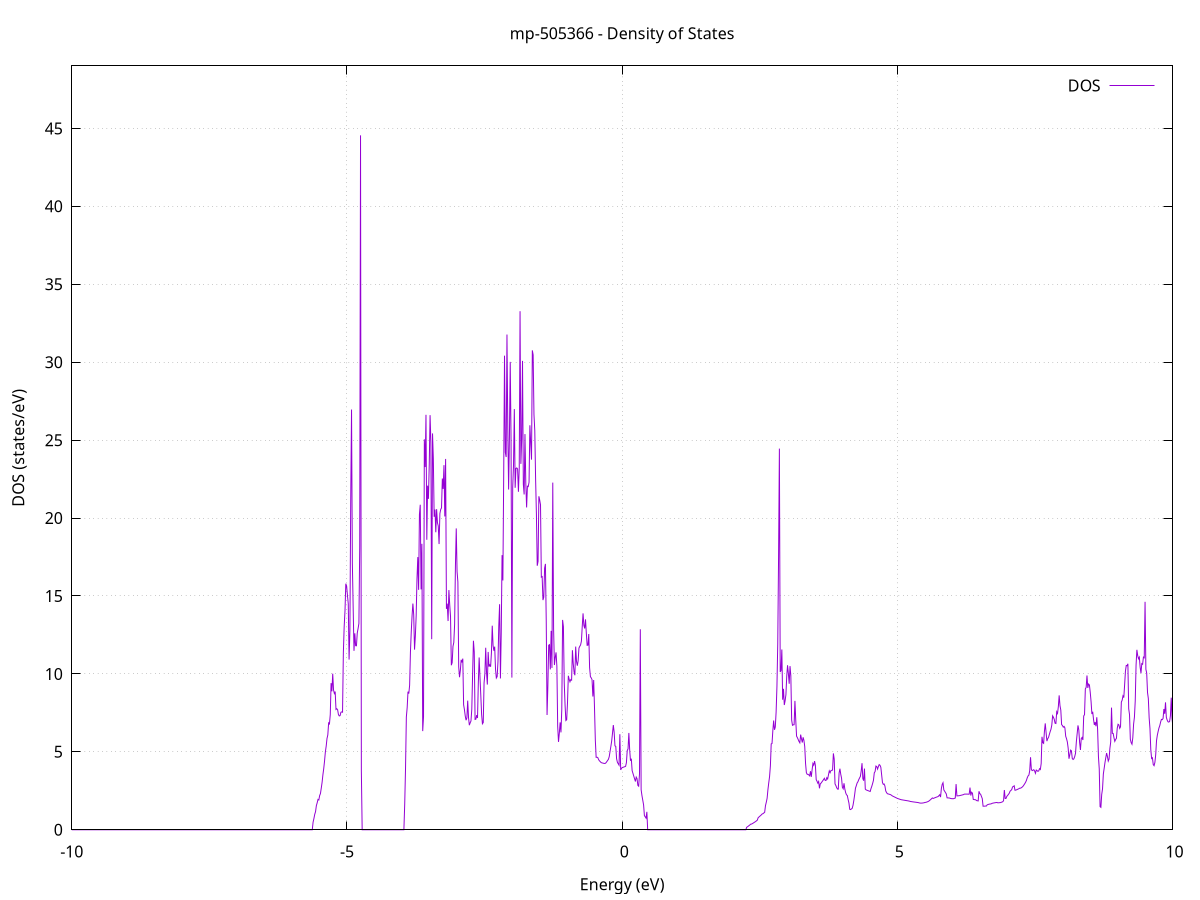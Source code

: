 set title 'mp-505366 - Density of States'
set xlabel 'Energy (eV)'
set ylabel 'DOS (states/eV)'
set grid
set xrange [-10:10]
set yrange [0:49.012]
set xzeroaxis lt -1
set terminal png size 800,600
set output 'mp-505366_dos_gnuplot.png'
plot '-' using 1:2 with lines title 'DOS'
-16.184200 0.000000
-16.169400 0.000000
-16.154500 0.000000
-16.139600 0.000000
-16.124800 0.000000
-16.109900 0.000000
-16.095000 0.000000
-16.080200 0.000000
-16.065300 0.000000
-16.050500 0.000000
-16.035600 0.000000
-16.020700 0.000000
-16.005900 0.000000
-15.991000 0.000000
-15.976100 0.000000
-15.961300 0.000000
-15.946400 0.000000
-15.931500 0.000000
-15.916700 0.000000
-15.901800 0.000000
-15.886900 0.000000
-15.872100 0.000000
-15.857200 0.000000
-15.842400 0.000000
-15.827500 0.000000
-15.812600 0.000000
-15.797800 0.000000
-15.782900 0.000000
-15.768000 0.000000
-15.753200 0.000000
-15.738300 0.000000
-15.723400 0.000000
-15.708600 0.000000
-15.693700 0.000000
-15.678800 0.000000
-15.664000 0.000000
-15.649100 0.000000
-15.634300 0.000000
-15.619400 0.000000
-15.604500 0.000000
-15.589700 0.000000
-15.574800 0.000000
-15.559900 0.000000
-15.545100 0.000000
-15.530200 0.000000
-15.515300 0.000000
-15.500500 0.000000
-15.485600 0.000000
-15.470700 0.000000
-15.455900 0.000000
-15.441000 0.000000
-15.426200 0.000000
-15.411300 0.000000
-15.396400 0.000000
-15.381600 0.000000
-15.366700 0.000000
-15.351800 0.000000
-15.337000 0.000000
-15.322100 0.000000
-15.307200 0.000000
-15.292400 0.000000
-15.277500 0.000000
-15.262600 0.000000
-15.247800 0.000000
-15.232900 0.000000
-15.218000 0.000000
-15.203200 0.000000
-15.188300 0.000000
-15.173500 0.000000
-15.158600 0.000000
-15.143700 0.000000
-15.128900 0.000000
-15.114000 0.000000
-15.099100 0.000000
-15.084300 0.000000
-15.069400 0.000000
-15.054500 0.000000
-15.039700 0.000000
-15.024800 0.000000
-15.009900 0.000000
-14.995100 0.000000
-14.980200 0.000000
-14.965400 0.000000
-14.950500 0.000000
-14.935600 0.000000
-14.920800 0.000000
-14.905900 0.000000
-14.891000 0.000000
-14.876200 0.000000
-14.861300 0.000000
-14.846400 0.000000
-14.831600 1.035800
-14.816700 2.810500
-14.801800 4.845100
-14.787000 5.413100
-14.772100 6.364300
-14.757300 9.183100
-14.742400 11.058000
-14.727500 13.534400
-14.712700 15.831800
-14.697800 16.881500
-14.682900 20.355300
-14.668100 25.880200
-14.653200 24.783400
-14.638300 19.975300
-14.623500 18.520900
-14.608600 18.375500
-14.593700 17.976200
-14.578900 23.233700
-14.564000 7.849200
-14.549200 9.395800
-14.534300 23.562100
-14.519400 19.796400
-14.504600 21.077000
-14.489700 19.326400
-14.474800 17.385900
-14.460000 16.987300
-14.445100 13.826400
-14.430200 16.566700
-14.415400 23.731100
-14.400500 33.979800
-14.385600 22.862200
-14.370800 13.722400
-14.355900 0.000000
-14.341000 0.000000
-14.326200 0.000000
-14.311300 0.000000
-14.296500 0.000000
-14.281600 0.000000
-14.266700 0.000000
-14.251900 0.000000
-14.237000 0.000000
-14.222100 0.000000
-14.207300 0.000000
-14.192400 0.000000
-14.177500 0.000000
-14.162700 0.000000
-14.147800 0.000000
-14.132900 0.000000
-14.118100 0.000000
-14.103200 0.000000
-14.088400 0.000000
-14.073500 0.000000
-14.058600 0.000000
-14.043800 0.000000
-14.028900 0.000000
-14.014000 0.000000
-13.999200 0.000000
-13.984300 0.000000
-13.969400 0.000000
-13.954600 0.000000
-13.939700 0.000000
-13.924800 0.000000
-13.910000 0.000000
-13.895100 0.000000
-13.880300 0.000000
-13.865400 0.000000
-13.850500 0.000000
-13.835700 0.000000
-13.820800 0.000000
-13.805900 0.000000
-13.791100 0.000000
-13.776200 0.000000
-13.761300 0.000000
-13.746500 0.000000
-13.731600 0.000000
-13.716700 0.000000
-13.701900 0.000000
-13.687000 0.000000
-13.672100 0.000000
-13.657300 0.000000
-13.642400 0.000000
-13.627600 0.000000
-13.612700 0.000000
-13.597800 0.000000
-13.583000 0.000000
-13.568100 0.000000
-13.553200 0.000000
-13.538400 0.000000
-13.523500 0.000000
-13.508600 0.000000
-13.493800 0.000000
-13.478900 0.000000
-13.464000 0.000000
-13.449200 0.000000
-13.434300 0.000000
-13.419500 0.000000
-13.404600 0.000000
-13.389700 0.000000
-13.374900 0.000000
-13.360000 0.000000
-13.345100 0.000000
-13.330300 0.000000
-13.315400 0.000000
-13.300500 0.000000
-13.285700 0.000000
-13.270800 0.000000
-13.255900 0.000000
-13.241100 0.000000
-13.226200 0.000000
-13.211400 0.000000
-13.196500 0.000000
-13.181600 0.000000
-13.166800 0.000000
-13.151900 0.000000
-13.137000 0.000000
-13.122200 0.000000
-13.107300 0.000000
-13.092400 0.000000
-13.077600 0.000000
-13.062700 0.000000
-13.047800 0.000000
-13.033000 0.000000
-13.018100 0.000000
-13.003300 0.000000
-12.988400 0.000000
-12.973500 0.000000
-12.958700 0.000000
-12.943800 0.000000
-12.928900 0.000000
-12.914100 0.000000
-12.899200 0.000000
-12.884300 0.000000
-12.869500 0.000000
-12.854600 0.000000
-12.839700 0.000000
-12.824900 0.000000
-12.810000 0.000000
-12.795100 0.000000
-12.780300 0.000000
-12.765400 0.000000
-12.750600 0.000000
-12.735700 0.000000
-12.720800 0.000000
-12.706000 0.000000
-12.691100 0.000000
-12.676200 0.000000
-12.661400 0.000000
-12.646500 0.000000
-12.631600 0.000000
-12.616800 0.000000
-12.601900 0.000000
-12.587000 0.000000
-12.572200 0.000000
-12.557300 0.000000
-12.542500 0.000000
-12.527600 0.000000
-12.512700 0.000000
-12.497900 0.000000
-12.483000 0.000000
-12.468100 0.000000
-12.453300 0.000000
-12.438400 0.000000
-12.423500 0.000000
-12.408700 0.000000
-12.393800 0.000000
-12.378900 0.000000
-12.364100 0.000000
-12.349200 0.000000
-12.334400 0.000000
-12.319500 0.000000
-12.304600 0.000000
-12.289800 0.000000
-12.274900 0.000000
-12.260000 0.000000
-12.245200 0.000000
-12.230300 0.000000
-12.215400 0.000000
-12.200600 0.000000
-12.185700 0.000000
-12.170800 0.000000
-12.156000 0.000000
-12.141100 0.000000
-12.126200 0.000000
-12.111400 0.000000
-12.096500 0.000000
-12.081700 0.000000
-12.066800 0.000000
-12.051900 0.000000
-12.037100 0.000000
-12.022200 0.000000
-12.007300 0.000000
-11.992500 0.000000
-11.977600 0.000000
-11.962700 0.000000
-11.947900 0.000000
-11.933000 0.000000
-11.918100 0.000000
-11.903300 0.000000
-11.888400 0.000000
-11.873600 0.000000
-11.858700 0.000000
-11.843800 0.000000
-11.829000 0.000000
-11.814100 0.000000
-11.799200 0.000000
-11.784400 0.000000
-11.769500 0.000000
-11.754600 0.000000
-11.739800 0.000000
-11.724900 0.000000
-11.710000 0.000000
-11.695200 0.000000
-11.680300 0.000000
-11.665500 0.000000
-11.650600 0.000000
-11.635700 0.000000
-11.620900 0.000000
-11.606000 0.000000
-11.591100 0.000000
-11.576300 0.000000
-11.561400 0.000000
-11.546500 0.000000
-11.531700 0.000000
-11.516800 0.000000
-11.501900 0.000000
-11.487100 0.000000
-11.472200 0.000000
-11.457400 0.000000
-11.442500 0.000000
-11.427600 0.000000
-11.412800 0.000000
-11.397900 0.000000
-11.383000 0.000000
-11.368200 0.000000
-11.353300 0.000000
-11.338400 0.000000
-11.323600 0.000000
-11.308700 0.000000
-11.293800 0.000000
-11.279000 0.000000
-11.264100 0.000000
-11.249200 0.000000
-11.234400 0.000000
-11.219500 0.000000
-11.204700 0.000000
-11.189800 0.000000
-11.174900 0.000000
-11.160100 0.000000
-11.145200 0.000000
-11.130300 0.000000
-11.115500 0.000000
-11.100600 0.000000
-11.085700 0.000000
-11.070900 0.000000
-11.056000 0.000000
-11.041100 0.000000
-11.026300 0.000000
-11.011400 0.000000
-10.996600 0.000000
-10.981700 0.000000
-10.966800 0.000000
-10.952000 0.000000
-10.937100 0.000000
-10.922200 0.000000
-10.907400 0.000000
-10.892500 0.000000
-10.877600 0.000000
-10.862800 0.000000
-10.847900 0.000000
-10.833000 0.000000
-10.818200 0.000000
-10.803300 0.000000
-10.788500 0.000000
-10.773600 0.000000
-10.758700 0.000000
-10.743900 0.000000
-10.729000 0.000000
-10.714100 0.000000
-10.699300 0.000000
-10.684400 0.000000
-10.669500 0.000000
-10.654700 0.000000
-10.639800 0.000000
-10.624900 0.000000
-10.610100 0.000000
-10.595200 0.000000
-10.580300 0.000000
-10.565500 0.000000
-10.550600 0.000000
-10.535800 0.000000
-10.520900 0.000000
-10.506000 0.000000
-10.491200 0.000000
-10.476300 0.000000
-10.461400 0.000000
-10.446600 0.000000
-10.431700 0.000000
-10.416800 0.000000
-10.402000 0.000000
-10.387100 0.000000
-10.372200 0.000000
-10.357400 0.000000
-10.342500 0.000000
-10.327700 0.000000
-10.312800 0.000000
-10.297900 0.000000
-10.283100 0.000000
-10.268200 0.000000
-10.253300 0.000000
-10.238500 0.000000
-10.223600 0.000000
-10.208700 0.000000
-10.193900 0.000000
-10.179000 0.000000
-10.164100 0.000000
-10.149300 0.000000
-10.134400 0.000000
-10.119600 0.000000
-10.104700 0.000000
-10.089800 0.000000
-10.075000 0.000000
-10.060100 0.000000
-10.045200 0.000000
-10.030400 0.000000
-10.015500 0.000000
-10.000600 0.000000
-9.985800 0.000000
-9.970900 0.000000
-9.956000 0.000000
-9.941200 0.000000
-9.926300 0.000000
-9.911500 0.000000
-9.896600 0.000000
-9.881700 0.000000
-9.866900 0.000000
-9.852000 0.000000
-9.837100 0.000000
-9.822300 0.000000
-9.807400 0.000000
-9.792500 0.000000
-9.777700 0.000000
-9.762800 0.000000
-9.747900 0.000000
-9.733100 0.000000
-9.718200 0.000000
-9.703300 0.000000
-9.688500 0.000000
-9.673600 0.000000
-9.658800 0.000000
-9.643900 0.000000
-9.629000 0.000000
-9.614200 0.000000
-9.599300 0.000000
-9.584400 0.000000
-9.569600 0.000000
-9.554700 0.000000
-9.539800 0.000000
-9.525000 0.000000
-9.510100 0.000000
-9.495200 0.000000
-9.480400 0.000000
-9.465500 0.000000
-9.450700 0.000000
-9.435800 0.000000
-9.420900 0.000000
-9.406100 0.000000
-9.391200 0.000000
-9.376300 0.000000
-9.361500 0.000000
-9.346600 0.000000
-9.331700 0.000000
-9.316900 0.000000
-9.302000 0.000000
-9.287100 0.000000
-9.272300 0.000000
-9.257400 0.000000
-9.242600 0.000000
-9.227700 0.000000
-9.212800 0.000000
-9.198000 0.000000
-9.183100 0.000000
-9.168200 0.000000
-9.153400 0.000000
-9.138500 0.000000
-9.123600 0.000000
-9.108800 0.000000
-9.093900 0.000000
-9.079000 0.000000
-9.064200 0.000000
-9.049300 0.000000
-9.034400 0.000000
-9.019600 0.000000
-9.004700 0.000000
-8.989900 0.000000
-8.975000 0.000000
-8.960100 0.000000
-8.945300 0.000000
-8.930400 0.000000
-8.915500 0.000000
-8.900700 0.000000
-8.885800 0.000000
-8.870900 0.000000
-8.856100 0.000000
-8.841200 0.000000
-8.826300 0.000000
-8.811500 0.000000
-8.796600 0.000000
-8.781800 0.000000
-8.766900 0.000000
-8.752000 0.000000
-8.737200 0.000000
-8.722300 0.000000
-8.707400 0.000000
-8.692600 0.000000
-8.677700 0.000000
-8.662800 0.000000
-8.648000 0.000000
-8.633100 0.000000
-8.618200 0.000000
-8.603400 0.000000
-8.588500 0.000000
-8.573700 0.000000
-8.558800 0.000000
-8.543900 0.000000
-8.529100 0.000000
-8.514200 0.000000
-8.499300 0.000000
-8.484500 0.000000
-8.469600 0.000000
-8.454700 0.000000
-8.439900 0.000000
-8.425000 0.000000
-8.410100 0.000000
-8.395300 0.000000
-8.380400 0.000000
-8.365600 0.000000
-8.350700 0.000000
-8.335800 0.000000
-8.321000 0.000000
-8.306100 0.000000
-8.291200 0.000000
-8.276400 0.000000
-8.261500 0.000000
-8.246600 0.000000
-8.231800 0.000000
-8.216900 0.000000
-8.202000 0.000000
-8.187200 0.000000
-8.172300 0.000000
-8.157400 0.000000
-8.142600 0.000000
-8.127700 0.000000
-8.112900 0.000000
-8.098000 0.000000
-8.083100 0.000000
-8.068300 0.000000
-8.053400 0.000000
-8.038500 0.000000
-8.023700 0.000000
-8.008800 0.000000
-7.993900 0.000000
-7.979100 0.000000
-7.964200 0.000000
-7.949300 0.000000
-7.934500 0.000000
-7.919600 0.000000
-7.904800 0.000000
-7.889900 0.000000
-7.875000 0.000000
-7.860200 0.000000
-7.845300 0.000000
-7.830400 0.000000
-7.815600 0.000000
-7.800700 0.000000
-7.785800 0.000000
-7.771000 0.000000
-7.756100 0.000000
-7.741200 0.000000
-7.726400 0.000000
-7.711500 0.000000
-7.696700 0.000000
-7.681800 0.000000
-7.666900 0.000000
-7.652100 0.000000
-7.637200 0.000000
-7.622300 0.000000
-7.607500 0.000000
-7.592600 0.000000
-7.577700 0.000000
-7.562900 0.000000
-7.548000 0.000000
-7.533100 0.000000
-7.518300 0.000000
-7.503400 0.000000
-7.488500 0.000000
-7.473700 0.000000
-7.458800 0.000000
-7.444000 0.000000
-7.429100 0.000000
-7.414200 0.000000
-7.399400 0.000000
-7.384500 0.000000
-7.369600 0.000000
-7.354800 0.000000
-7.339900 0.000000
-7.325000 0.000000
-7.310200 0.000000
-7.295300 0.000000
-7.280400 0.000000
-7.265600 0.000000
-7.250700 0.000000
-7.235900 0.000000
-7.221000 0.000000
-7.206100 0.000000
-7.191300 0.000000
-7.176400 0.000000
-7.161500 0.000000
-7.146700 0.000000
-7.131800 0.000000
-7.116900 0.000000
-7.102100 0.000000
-7.087200 0.000000
-7.072300 0.000000
-7.057500 0.000000
-7.042600 0.000000
-7.027800 0.000000
-7.012900 0.000000
-6.998000 0.000000
-6.983200 0.000000
-6.968300 0.000000
-6.953400 0.000000
-6.938600 0.000000
-6.923700 0.000000
-6.908800 0.000000
-6.894000 0.000000
-6.879100 0.000000
-6.864200 0.000000
-6.849400 0.000000
-6.834500 0.000000
-6.819700 0.000000
-6.804800 0.000000
-6.789900 0.000000
-6.775100 0.000000
-6.760200 0.000000
-6.745300 0.000000
-6.730500 0.000000
-6.715600 0.000000
-6.700700 0.000000
-6.685900 0.000000
-6.671000 0.000000
-6.656100 0.000000
-6.641300 0.000000
-6.626400 0.000000
-6.611500 0.000000
-6.596700 0.000000
-6.581800 0.000000
-6.567000 0.000000
-6.552100 0.000000
-6.537200 0.000000
-6.522400 0.000000
-6.507500 0.000000
-6.492600 0.000000
-6.477800 0.000000
-6.462900 0.000000
-6.448000 0.000000
-6.433200 0.000000
-6.418300 0.000000
-6.403400 0.000000
-6.388600 0.000000
-6.373700 0.000000
-6.358900 0.000000
-6.344000 0.000000
-6.329100 0.000000
-6.314300 0.000000
-6.299400 0.000000
-6.284500 0.000000
-6.269700 0.000000
-6.254800 0.000000
-6.239900 0.000000
-6.225100 0.000000
-6.210200 0.000000
-6.195300 0.000000
-6.180500 0.000000
-6.165600 0.000000
-6.150800 0.000000
-6.135900 0.000000
-6.121000 0.000000
-6.106200 0.000000
-6.091300 0.000000
-6.076400 0.000000
-6.061600 0.000000
-6.046700 0.000000
-6.031800 0.000000
-6.017000 0.000000
-6.002100 0.000000
-5.987200 0.000000
-5.972400 0.000000
-5.957500 0.000000
-5.942700 0.000000
-5.927800 0.000000
-5.912900 0.000000
-5.898100 0.000000
-5.883200 0.000000
-5.868300 0.000000
-5.853500 0.000000
-5.838600 0.000000
-5.823700 0.000000
-5.808900 0.000000
-5.794000 0.000000
-5.779100 0.000000
-5.764300 0.000000
-5.749400 0.000000
-5.734500 0.000000
-5.719700 0.000000
-5.704800 0.000000
-5.690000 0.000000
-5.675100 0.000000
-5.660200 0.000000
-5.645400 0.000000
-5.630500 0.000000
-5.615600 0.485500
-5.600800 0.717600
-5.585900 0.987100
-5.571000 1.160800
-5.556200 1.546000
-5.541300 1.730000
-5.526400 1.947800
-5.511600 1.912700
-5.496700 2.189300
-5.481900 2.326100
-5.467000 2.671200
-5.452100 3.039000
-5.437300 3.525900
-5.422400 3.919700
-5.407500 4.409000
-5.392700 4.991100
-5.377800 5.360300
-5.362900 5.856500
-5.348100 6.084900
-5.333200 6.852300
-5.318300 6.793500
-5.303500 7.390600
-5.288600 9.411300
-5.273800 8.885400
-5.258900 10.013700
-5.244000 8.960600
-5.229200 8.748100
-5.214300 8.866900
-5.199400 7.721900
-5.184600 7.766400
-5.169700 7.697700
-5.154800 7.387400
-5.140000 7.304200
-5.125100 7.324400
-5.110200 7.539000
-5.095400 7.563400
-5.080500 7.544800
-5.065600 11.365400
-5.050800 13.031500
-5.035900 14.042600
-5.021100 15.787700
-5.006200 15.634100
-4.991300 15.035200
-4.976500 14.507900
-4.961600 10.918300
-4.946700 12.767700
-4.931900 21.133200
-4.917000 26.961800
-4.902100 17.089800
-4.887300 14.242900
-4.872400 11.480000
-4.857500 12.608100
-4.842700 11.811200
-4.827800 11.804800
-4.813000 12.625700
-4.798100 12.911200
-4.783200 13.235500
-4.768400 18.143800
-4.753500 44.556500
-4.738600 3.777600
-4.723800 0.000000
-4.708900 0.000000
-4.694000 0.000000
-4.679200 0.000000
-4.664300 0.000000
-4.649400 0.000000
-4.634600 0.000000
-4.619700 0.000000
-4.604900 0.000000
-4.590000 0.000000
-4.575100 0.000000
-4.560300 0.000000
-4.545400 0.000000
-4.530500 0.000000
-4.515700 0.000000
-4.500800 0.000000
-4.485900 0.000000
-4.471100 0.000000
-4.456200 0.000000
-4.441300 0.000000
-4.426500 0.000000
-4.411600 0.000000
-4.396800 0.000000
-4.381900 0.000000
-4.367000 0.000000
-4.352200 0.000000
-4.337300 0.000000
-4.322400 0.000000
-4.307600 0.000000
-4.292700 0.000000
-4.277800 0.000000
-4.263000 0.000000
-4.248100 0.000000
-4.233200 0.000000
-4.218400 0.000000
-4.203500 0.000000
-4.188600 0.000000
-4.173800 0.000000
-4.158900 0.000000
-4.144100 0.000000
-4.129200 0.000000
-4.114300 0.000000
-4.099500 0.000000
-4.084600 0.000000
-4.069700 0.000000
-4.054900 0.000000
-4.040000 0.000000
-4.025100 0.000000
-4.010300 0.000000
-3.995400 0.000000
-3.980500 0.000000
-3.965700 0.000000
-3.950800 1.646200
-3.936000 3.935900
-3.921100 7.236300
-3.906200 7.832200
-3.891400 8.857700
-3.876500 8.739100
-3.861600 9.272000
-3.846800 11.396200
-3.831900 12.701500
-3.817000 13.744500
-3.802200 14.511700
-3.787300 13.800900
-3.772400 11.558300
-3.757600 12.414500
-3.742700 13.713200
-3.727900 16.091500
-3.713000 17.494300
-3.698100 15.394400
-3.683300 20.228100
-3.668400 20.854400
-3.653500 15.424600
-3.638700 18.347300
-3.623800 6.331700
-3.608900 7.244500
-3.594100 25.050400
-3.579200 23.272600
-3.564300 26.623900
-3.549500 18.606200
-3.534600 22.078900
-3.519700 21.233200
-3.504900 23.442600
-3.490000 26.604300
-3.475200 24.891100
-3.460300 12.227200
-3.445400 25.430300
-3.430600 23.798200
-3.415700 20.082100
-3.400800 20.543200
-3.386000 19.089100
-3.371100 20.571100
-3.356200 19.707700
-3.341400 19.492400
-3.326500 18.332800
-3.311600 20.287100
-3.296800 20.551900
-3.281900 20.651800
-3.267100 22.539600
-3.252200 21.868300
-3.237300 23.393600
-3.222500 20.102300
-3.207600 23.792000
-3.192700 14.173800
-3.177900 14.507700
-3.163000 13.394100
-3.148100 15.380900
-3.133300 14.457400
-3.118400 13.692200
-3.103500 10.556300
-3.088700 10.722700
-3.073800 11.764900
-3.059000 12.015000
-3.044100 13.165000
-3.029200 16.929300
-3.014400 19.333700
-2.999500 16.566100
-2.984600 15.895600
-2.969800 10.454500
-2.954900 9.789100
-2.940000 10.217800
-2.925200 10.906400
-2.910300 10.736800
-2.895400 10.981700
-2.880600 8.020200
-2.865700 7.707600
-2.850900 7.301600
-2.836000 7.030700
-2.821100 7.179600
-2.806300 8.288000
-2.791400 7.196200
-2.776500 6.709600
-2.761700 6.858600
-2.746800 6.982400
-2.731900 7.731100
-2.717100 9.965700
-2.702200 12.127400
-2.687300 11.409900
-2.672500 7.078900
-2.657600 7.095200
-2.642700 7.357200
-2.627900 7.172500
-2.613000 9.464100
-2.598200 11.055500
-2.583300 9.797000
-2.568400 8.643800
-2.553600 7.405700
-2.538700 6.801800
-2.523800 6.877900
-2.509000 9.419900
-2.494100 10.016600
-2.479200 11.678400
-2.464400 10.112700
-2.449500 9.317700
-2.434600 11.409200
-2.419800 10.468300
-2.404900 10.577800
-2.390100 10.462300
-2.375200 11.353800
-2.360300 13.095700
-2.345500 11.835200
-2.330600 11.488000
-2.315700 11.750100
-2.300900 10.302900
-2.286000 9.736200
-2.271100 9.828200
-2.256300 10.772300
-2.241400 13.086800
-2.226500 14.471700
-2.211700 9.706500
-2.196800 12.634400
-2.182000 17.619500
-2.167100 15.996300
-2.152200 22.751200
-2.137400 30.420100
-2.122500 24.212200
-2.107600 23.916500
-2.092800 31.774300
-2.077900 25.807700
-2.063000 21.832600
-2.048200 25.168700
-2.033300 30.022400
-2.018400 24.973300
-2.003600 9.763600
-1.988700 21.953200
-1.973800 23.413500
-1.959000 26.992200
-1.944100 21.940700
-1.929300 23.182900
-1.914400 23.216700
-1.899500 23.147100
-1.884700 21.684600
-1.869800 23.218500
-1.854900 33.270300
-1.840100 23.479100
-1.825200 25.063600
-1.810300 30.084100
-1.795500 22.170900
-1.780600 21.513300
-1.765700 25.388600
-1.750900 22.288000
-1.736000 20.679600
-1.721200 22.043500
-1.706300 22.017200
-1.691400 22.302900
-1.676600 25.950600
-1.661700 24.834900
-1.646800 23.746000
-1.632000 30.760000
-1.617100 30.467100
-1.602200 26.644300
-1.587400 25.606900
-1.572500 22.499900
-1.557600 20.217800
-1.542800 16.940200
-1.527900 17.222200
-1.513100 21.396500
-1.498200 21.157800
-1.483300 20.849400
-1.468500 16.211700
-1.453600 16.243600
-1.438700 14.736700
-1.423900 14.926900
-1.409000 16.784200
-1.394100 17.059300
-1.379300 13.430300
-1.364400 7.365900
-1.349500 9.243200
-1.334700 11.841700
-1.319800 11.875400
-1.305000 10.290000
-1.290100 12.759100
-1.275200 10.385100
-1.260400 22.275500
-1.245500 12.882700
-1.230600 10.571700
-1.215800 11.057000
-1.200900 11.382800
-1.186000 10.486500
-1.171200 6.643800
-1.156300 5.637800
-1.141400 6.199600
-1.126600 6.891400
-1.111700 6.247500
-1.096800 7.724800
-1.082000 13.464100
-1.067100 13.029400
-1.052300 9.435200
-1.037400 8.012700
-1.022500 7.009600
-1.007700 7.060000
-0.992800 8.170500
-0.977900 9.882700
-0.963100 9.657300
-0.948200 9.493600
-0.933300 9.635300
-0.918500 9.599900
-0.903600 11.520500
-0.888700 10.666100
-0.873900 10.125000
-0.859000 9.914300
-0.844200 11.753400
-0.829300 10.802200
-0.814400 10.526800
-0.799600 10.847400
-0.784700 11.656100
-0.769800 11.769900
-0.755000 11.861300
-0.740100 12.104800
-0.725200 13.035100
-0.710400 13.883100
-0.695500 13.119400
-0.680600 12.915700
-0.665800 13.501200
-0.650900 12.615300
-0.636100 11.832700
-0.621200 11.847200
-0.606300 12.560900
-0.591500 10.407000
-0.576600 9.823200
-0.561700 9.747400
-0.546900 9.632400
-0.532000 8.548800
-0.517100 9.608100
-0.502300 7.825800
-0.487400 5.757000
-0.472500 4.648200
-0.457700 4.655700
-0.442800 4.633300
-0.427900 4.505100
-0.413100 4.425400
-0.398200 4.373800
-0.383400 4.318200
-0.368500 4.293100
-0.353600 4.282000
-0.338800 4.267600
-0.323900 4.254700
-0.309000 4.257200
-0.294200 4.296400
-0.279300 4.370100
-0.264400 4.445500
-0.249600 4.520900
-0.234700 4.690500
-0.219800 5.025200
-0.205000 5.344400
-0.190100 5.698100
-0.175300 6.195800
-0.160400 6.718100
-0.145500 6.269400
-0.130700 5.388800
-0.115800 5.347400
-0.100900 4.555500
-0.086100 4.328800
-0.071200 4.237100
-0.056300 4.144900
-0.041500 6.132200
-0.026600 3.841900
-0.011700 3.945000
0.003100 3.993200
0.018000 4.011100
0.032800 4.029000
0.047700 4.046800
0.062600 4.069900
0.077400 4.303500
0.092300 5.077800
0.107200 5.191300
0.122000 6.211000
0.136900 5.125700
0.151800 4.429300
0.166600 4.559100
0.181500 3.794600
0.196400 3.619900
0.211200 3.445000
0.226100 3.269800
0.240900 3.099000
0.255800 3.378900
0.270700 3.280800
0.285500 2.851600
0.300400 2.797400
0.315300 3.574400
0.330100 12.865300
0.345000 2.570300
0.359900 2.194500
0.374700 1.895900
0.389600 1.597300
0.404500 0.908600
0.419300 0.828300
0.434200 0.747900
0.449100 1.150000
0.463900 0.000000
0.478800 0.000000
0.493600 0.000000
0.508500 0.000000
0.523400 0.000000
0.538200 0.000000
0.553100 0.000000
0.568000 0.000000
0.582800 0.000000
0.597700 0.000000
0.612600 0.000000
0.627400 0.000000
0.642300 0.000000
0.657200 0.000000
0.672000 0.000000
0.686900 0.000000
0.701700 0.000000
0.716600 0.000000
0.731500 0.000000
0.746300 0.000000
0.761200 0.000000
0.776100 0.000000
0.790900 0.000000
0.805800 0.000000
0.820700 0.000000
0.835500 0.000000
0.850400 0.000000
0.865300 0.000000
0.880100 0.000000
0.895000 0.000000
0.909800 0.000000
0.924700 0.000000
0.939600 0.000000
0.954400 0.000000
0.969300 0.000000
0.984200 0.000000
0.999000 0.000000
1.013900 0.000000
1.028800 0.000000
1.043600 0.000000
1.058500 0.000000
1.073400 0.000000
1.088200 0.000000
1.103100 0.000000
1.117900 0.000000
1.132800 0.000000
1.147700 0.000000
1.162500 0.000000
1.177400 0.000000
1.192300 0.000000
1.207100 0.000000
1.222000 0.000000
1.236900 0.000000
1.251700 0.000000
1.266600 0.000000
1.281500 0.000000
1.296300 0.000000
1.311200 0.000000
1.326100 0.000000
1.340900 0.000000
1.355800 0.000000
1.370600 0.000000
1.385500 0.000000
1.400400 0.000000
1.415200 0.000000
1.430100 0.000000
1.445000 0.000000
1.459800 0.000000
1.474700 0.000000
1.489600 0.000000
1.504400 0.000000
1.519300 0.000000
1.534200 0.000000
1.549000 0.000000
1.563900 0.000000
1.578700 0.000000
1.593600 0.000000
1.608500 0.000000
1.623300 0.000000
1.638200 0.000000
1.653100 0.000000
1.667900 0.000000
1.682800 0.000000
1.697700 0.000000
1.712500 0.000000
1.727400 0.000000
1.742300 0.000000
1.757100 0.000000
1.772000 0.000000
1.786800 0.000000
1.801700 0.000000
1.816600 0.000000
1.831400 0.000000
1.846300 0.000000
1.861200 0.000000
1.876000 0.000000
1.890900 0.000000
1.905800 0.000000
1.920600 0.000000
1.935500 0.000000
1.950400 0.000000
1.965200 0.000000
1.980100 0.000000
1.995000 0.000000
2.009800 0.000000
2.024700 0.000000
2.039500 0.000000
2.054400 0.000000
2.069300 0.000000
2.084100 0.000000
2.099000 0.000000
2.113900 0.000000
2.128700 0.000000
2.143600 0.000000
2.158500 0.000000
2.173300 0.000000
2.188200 0.000000
2.203100 0.000000
2.217900 0.000000
2.232800 0.000000
2.247600 0.000000
2.262500 0.157500
2.277400 0.193300
2.292200 0.231700
2.307100 0.272600
2.322000 0.316100
2.336800 0.362100
2.351700 0.365800
2.366600 0.397200
2.381400 0.429600
2.396300 0.463000
2.411200 0.497400
2.426000 0.532800
2.440900 0.573300
2.455700 0.617700
2.470600 0.768400
2.485500 0.818800
2.500300 0.867100
2.515200 0.909400
2.530100 0.961900
2.544900 1.015900
2.559800 1.034200
2.574700 1.079800
2.589500 1.120900
2.604400 1.547700
2.619300 1.768500
2.634100 2.020800
2.649000 2.573800
2.663800 3.012400
2.678700 3.414600
2.693600 4.103400
2.708400 5.508200
2.723300 5.536500
2.738200 6.367600
2.753000 7.009400
2.767900 6.414500
2.782800 6.594500
2.797600 7.550700
2.812500 9.179000
2.827400 11.927400
2.842200 17.527900
2.857100 24.454300
2.872000 10.123400
2.886800 10.218200
2.901700 11.567700
2.916500 8.344200
2.931400 9.041000
2.946300 8.005700
2.961100 8.274700
2.976000 8.672500
2.990900 9.865900
3.005700 10.555300
3.020600 10.013700
3.035500 9.368000
3.050300 10.502300
3.065200 9.881300
3.080100 7.036200
3.094900 6.704100
3.109800 6.734100
3.124600 6.740000
3.139500 8.268700
3.154400 7.044300
3.169200 6.009700
3.184100 5.908500
3.199000 5.789800
3.213800 5.665900
3.228700 5.578500
3.243600 6.105800
3.258400 5.836900
3.273300 5.597500
3.288200 5.933600
3.303000 5.733200
3.317900 5.333600
3.332700 4.252700
3.347600 3.660500
3.362500 3.559300
3.377300 3.554600
3.392200 3.518100
3.407100 3.459600
3.421900 3.756500
3.436800 3.392700
3.451700 3.853200
3.466500 4.253200
3.481400 4.143700
3.496300 4.406000
3.511100 4.137700
3.526000 3.220500
3.540900 3.113400
3.555700 2.991800
3.570600 3.093600
3.585400 2.660700
3.600300 2.947000
3.615200 2.997600
3.630000 3.071800
3.644900 3.145300
3.659800 3.222200
3.674600 3.302600
3.689500 3.166500
3.704400 3.167400
3.719200 3.340600
3.734100 3.261500
3.749000 3.521500
3.763800 3.780200
3.778700 3.663700
3.793500 3.794100
3.808400 3.816300
3.823300 3.827500
3.838100 4.900100
3.853000 4.538500
3.867900 2.941100
3.882700 2.842200
3.897600 2.706900
3.912500 2.613200
3.927300 2.606700
3.942200 3.642900
3.957100 3.918400
3.971900 3.566600
3.986800 3.309400
4.001600 2.730500
4.016500 2.632200
4.031400 2.983200
4.046200 2.612000
4.061100 2.383600
4.076000 2.246700
4.090800 2.200200
4.105700 1.952100
4.120600 1.717600
4.135400 1.313000
4.150300 1.294700
4.165200 1.334800
4.180000 1.375400
4.194900 1.570500
4.209700 1.879400
4.224600 2.250200
4.239500 2.670200
4.254300 2.824600
4.269200 2.998900
4.284100 3.080000
4.298900 3.216300
4.313800 3.324400
4.328700 3.425100
4.343500 3.773100
4.358400 4.271800
4.373300 3.284400
4.388100 3.149400
4.403000 3.925600
4.417900 2.612000
4.432700 2.559000
4.447600 2.538400
4.462400 2.517700
4.477300 2.497100
4.492200 2.476700
4.507000 2.456600
4.521900 2.645100
4.536800 2.796700
4.551600 2.973800
4.566500 3.176100
4.581400 3.653300
4.596200 3.735300
4.611100 4.089800
4.626000 4.058000
4.640800 3.893800
4.655700 4.055100
4.670500 4.180800
4.685400 4.138300
4.700300 4.010600
4.715100 3.525300
4.730000 3.032100
4.744900 2.914700
4.759700 2.938600
4.774600 2.809800
4.789500 2.493400
4.804300 2.386200
4.819200 2.315000
4.834100 2.299800
4.848900 2.283900
4.863800 2.267700
4.878600 2.251400
4.893500 2.215200
4.908400 2.174300
4.923200 2.148500
4.938100 2.122700
4.953000 2.096800
4.967800 2.071000
4.982700 2.045200
4.997600 2.019200
5.012400 1.997400
5.027300 1.981000
5.042200 1.962500
5.057000 1.944000
5.071900 1.928800
5.086800 1.919800
5.101600 1.910800
5.116500 1.902100
5.131300 1.893000
5.146200 1.884000
5.161100 1.875000
5.175900 1.866000
5.190800 1.857600
5.205700 1.847300
5.220500 1.836800
5.235400 1.819300
5.250300 1.809300
5.265100 1.801700
5.280000 1.792600
5.294900 1.785600
5.309700 1.778700
5.324600 1.771700
5.339400 1.764700
5.354300 1.757800
5.369200 1.750800
5.384000 1.740000
5.398900 1.725400
5.413800 1.713200
5.428600 1.710500
5.443500 1.712200
5.458400 1.715900
5.473200 1.724500
5.488100 1.735800
5.503000 1.754300
5.517800 1.760000
5.532700 1.776200
5.547500 1.795600
5.562400 1.818500
5.577300 1.852700
5.592100 1.897000
5.607000 1.942600
5.621900 1.990900
5.636700 2.041800
5.651600 2.010400
5.666500 2.031900
5.681300 2.052500
5.696200 2.075000
5.711100 2.094700
5.725900 2.113400
5.740800 2.131000
5.755600 2.190500
5.770500 2.248100
5.785400 2.097300
5.800200 2.646900
5.815100 2.911900
5.830000 3.018300
5.844800 2.559100
5.859700 2.475300
5.874600 2.389800
5.889400 2.302600
5.904300 2.048400
5.919200 2.045900
5.934000 2.040800
5.948900 2.036200
5.963800 2.015600
5.978600 2.000000
5.993500 1.996200
6.008300 1.992300
6.023200 1.995000
6.038100 2.017200
6.052900 2.034300
6.067800 2.928600
6.082700 2.173800
6.097500 2.177700
6.112400 2.182100
6.127300 2.186900
6.142100 2.201400
6.157000 2.214200
6.171900 2.227100
6.186700 2.240000
6.201600 2.254100
6.216400 2.284500
6.231300 2.291000
6.246200 2.287100
6.261000 2.288300
6.275900 2.288500
6.290800 2.282100
6.305600 2.286700
6.320500 2.707700
6.335400 2.197800
6.350200 2.408300
6.365100 2.347400
6.380000 1.948600
6.394800 1.938800
6.409700 1.930800
6.424500 1.923000
6.439400 1.872900
6.454300 1.862300
6.469100 1.850700
6.484000 2.470500
6.498900 2.316300
6.513700 2.279200
6.528600 2.137600
6.543500 2.001500
6.558300 1.512600
6.573200 1.516200
6.588100 1.515700
6.602900 1.524600
6.617800 1.522700
6.632700 1.598900
6.647500 1.620600
6.662400 1.637000
6.677200 1.648300
6.692100 1.654700
6.707000 1.666300
6.721800 1.696300
6.736700 1.708700
6.751600 1.720000
6.766400 1.730000
6.781300 1.738900
6.796200 1.746500
6.811000 1.753300
6.825900 1.728600
6.840800 1.733000
6.855600 1.737700
6.870500 1.741700
6.885300 1.756500
6.900200 1.778900
6.915100 1.799100
6.929900 1.862600
6.944800 2.551300
6.959700 2.006500
6.974500 2.010600
6.989400 2.141200
7.004300 2.204400
7.019100 2.272300
7.034000 2.344900
7.048900 2.477000
7.063700 2.522800
7.078600 2.578500
7.093400 2.749600
7.108300 2.775800
7.123200 2.822100
7.138000 2.535700
7.152900 2.545000
7.167800 2.567700
7.182600 2.591500
7.197500 2.616200
7.212400 2.643500
7.227200 2.673200
7.242100 2.669700
7.257000 2.708500
7.271800 2.747100
7.286700 2.805200
7.301500 2.880700
7.316400 2.962800
7.331300 3.052300
7.346100 3.172000
7.361000 3.338100
7.375900 3.454300
7.390700 3.507200
7.405600 3.790500
7.420500 4.655500
7.435300 3.871200
7.450200 3.794500
7.465100 3.823300
7.479900 3.852700
7.494800 3.772800
7.509700 3.622500
7.524500 3.831800
7.539400 3.794400
7.554200 3.749800
7.569100 3.775800
7.584000 3.919600
7.598800 3.870100
7.613700 4.244100
7.628600 5.966100
7.643400 5.586300
7.658300 5.544700
7.673200 6.328100
7.688000 6.824800
7.702900 6.245300
7.717800 5.687400
7.732600 5.842100
7.747500 5.930800
7.762300 6.115900
7.777200 6.297900
7.792100 6.451700
7.806900 6.720600
7.821800 7.311600
7.836700 7.218200
7.851500 7.084600
7.866400 6.833900
7.881300 6.818100
7.896100 7.571100
7.911000 7.465900
7.925900 7.902400
7.940700 8.624000
7.955600 7.964500
7.970400 7.680400
7.985300 6.742800
8.000200 6.693300
8.015000 6.585100
8.029900 6.630300
8.044800 6.539900
8.059600 6.000300
8.074500 5.842500
8.089400 5.633500
8.104200 5.241100
8.119100 4.557200
8.134000 4.817700
8.148800 5.110500
8.163700 5.063000
8.178600 4.577000
8.193400 4.509700
8.208300 4.554500
8.223100 4.694200
8.238000 4.911200
8.252900 5.643300
8.267700 6.167900
8.282600 6.696000
8.297500 6.407800
8.312300 5.609700
8.327200 5.120600
8.342100 5.856100
8.356900 5.923100
8.371800 5.760600
8.386700 7.301000
8.401500 7.385500
8.416400 9.042800
8.431200 9.135900
8.446100 9.899900
8.461000 9.102800
8.475800 9.351000
8.490700 9.286300
8.505600 8.811000
8.520400 8.226500
8.535300 7.428400
8.550200 7.570900
8.565000 7.085700
8.579900 6.726100
8.594800 6.901100
8.609600 6.646100
8.624500 7.218500
8.639300 6.437400
8.654200 4.707600
8.669100 3.899900
8.683900 1.484300
8.698800 1.439100
8.713700 2.263600
8.728500 2.623600
8.743400 3.574900
8.758300 3.941900
8.773100 4.308900
8.788000 4.626500
8.802900 4.921400
8.817700 4.699400
8.832600 4.407500
8.847400 4.539900
8.862300 5.216200
8.877200 5.628500
8.892000 7.838900
8.906900 6.186100
8.921800 6.182600
8.936600 5.907700
8.951500 5.672700
8.966400 5.789700
8.981200 5.868500
8.996100 6.520400
9.011000 6.770300
9.025800 6.729400
9.040700 6.506300
9.055600 6.606400
9.070400 8.193300
9.085300 8.312400
9.100100 8.588600
9.115000 8.481300
9.129900 9.288100
9.144700 10.168100
9.159600 10.540500
9.174500 10.527800
9.189300 10.649700
9.204200 7.767400
9.219100 7.387400
9.233900 5.805200
9.248800 5.590500
9.263700 5.488800
9.278500 5.897400
9.293400 6.785300
9.308200 7.226100
9.323100 8.272000
9.338000 10.558000
9.352800 11.546400
9.367700 11.183800
9.382600 10.970900
9.397400 11.071900
9.412300 10.423500
9.427200 10.044600
9.442000 10.658200
9.456900 10.620600
9.471800 11.075800
9.486600 11.036600
9.501500 14.625400
9.516300 10.298100
9.531200 10.052300
9.546100 8.807800
9.560900 8.423000
9.575800 7.185600
9.590700 6.493100
9.605500 5.144700
9.620400 4.573500
9.635300 4.618900
9.650100 4.183600
9.665000 4.113000
9.679900 4.319300
9.694700 4.808000
9.709600 5.717700
9.724400 6.067500
9.739300 6.312700
9.754200 6.533200
9.769000 6.683200
9.783900 6.910000
9.798800 7.082200
9.813600 7.065000
9.828500 7.139900
9.843400 7.746900
9.858200 7.443200
9.873100 8.173900
9.888000 7.215000
9.902800 7.042700
9.917700 6.929400
9.932600 6.909300
9.947400 6.949100
9.962300 7.318100
9.977100 8.474700
9.992000 7.125300
10.006900 6.599300
10.021700 5.558900
10.036600 5.347400
10.051500 5.193900
10.066300 5.075500
10.081200 4.974400
10.096100 4.850800
10.110900 4.859500
10.125800 4.893000
10.140700 5.061300
10.155500 4.903300
10.170400 4.169500
10.185200 4.188000
10.200100 4.077800
10.215000 4.238000
10.229800 4.288900
10.244700 4.520500
10.259600 4.872400
10.274400 5.245600
10.289300 5.801600
10.304200 6.168000
10.319000 6.398500
10.333900 6.051700
10.348800 5.959700
10.363600 5.934500
10.378500 6.268100
10.393300 5.757400
10.408200 5.546200
10.423100 5.235800
10.437900 5.062000
10.452800 4.653700
10.467700 3.959400
10.482500 3.778700
10.497400 3.813100
10.512300 3.828800
10.527100 3.888400
10.542000 4.808300
10.556900 5.612200
10.571700 6.314500
10.586600 4.972600
10.601500 5.413500
10.616300 5.722400
10.631200 6.425800
10.646000 6.528600
10.660900 6.876600
10.675800 7.231700
10.690600 6.744300
10.705500 6.771100
10.720400 7.546000
10.735200 7.839900
10.750100 7.668600
10.765000 7.517000
10.779800 7.200100
10.794700 7.597000
10.809600 8.367900
10.824400 8.042300
10.839300 6.595000
10.854100 6.313300
10.869000 5.839700
10.883900 5.544300
10.898700 5.420800
10.913600 5.551000
10.928500 5.844100
10.943300 6.150700
10.958200 5.960500
10.973100 5.746100
10.987900 4.952000
11.002800 4.002900
11.017700 3.450400
11.032500 2.884100
11.047400 2.585300
11.062200 2.247800
11.077100 2.137400
11.092000 2.040700
11.106800 2.045700
11.121700 1.904800
11.136600 1.753300
11.151400 1.651600
11.166300 1.612000
11.181200 2.240500
11.196000 1.422900
11.210900 1.260600
11.225800 1.111700
11.240600 0.807900
11.255500 0.782100
11.270300 0.775100
11.285200 0.770300
11.300100 0.684100
11.314900 0.652600
11.329800 0.624900
11.344700 0.600800
11.359500 0.580300
11.374400 0.563600
11.389300 0.538000
11.404100 0.516400
11.419000 0.509700
11.433900 0.503100
11.448700 0.496500
11.463600 0.489800
11.478500 0.483200
11.493300 0.476600
11.508200 0.470000
11.523000 0.463300
11.537900 0.456700
11.552800 0.450100
11.567600 0.443500
11.582500 0.436900
11.597400 0.430300
11.612200 0.423700
11.627100 0.417100
11.642000 0.410500
11.656800 0.403900
11.671700 0.397300
11.686600 0.390700
11.701400 0.384100
11.716300 0.377500
11.731100 2.200100
11.746000 0.320000
11.760900 0.313500
11.775700 0.307000
11.790600 0.300500
11.805500 0.294000
11.820300 0.287500
11.835200 0.281000
11.850100 0.274500
11.864900 0.268000
11.879800 0.261500
11.894700 0.255000
11.909500 0.248500
11.924400 0.242100
11.939200 0.160900
11.954100 0.156500
11.969000 0.152200
11.983800 0.147800
11.998700 0.143500
12.013600 0.139100
12.028400 0.134800
12.043300 0.130400
12.058200 0.126100
12.073000 0.121700
12.087900 0.117400
12.102800 0.113000
12.117600 0.108700
12.132500 0.104300
12.147400 0.100000
12.162200 0.095600
12.177100 0.091300
12.191900 0.419800
12.206800 0.000000
12.221700 0.000000
12.236500 0.000000
12.251400 0.000000
12.266300 0.000000
12.281100 0.000000
12.296000 0.000000
12.310900 0.000000
12.325700 0.000000
12.340600 0.000000
12.355500 0.000000
12.370300 0.000000
12.385200 0.000000
12.400000 0.000000
12.414900 0.000000
12.429800 0.000000
12.444600 0.000000
12.459500 0.000000
12.474400 0.000000
12.489200 0.000000
12.504100 0.000000
12.519000 0.000000
12.533800 0.000000
12.548700 0.000000
12.563600 0.000000
12.578400 0.000000
12.593300 0.000000
12.608100 0.000000
12.623000 0.000000
12.637900 0.000000
12.652700 0.000000
12.667600 0.000000
12.682500 0.000000
12.697300 0.000000
12.712200 0.000000
12.727100 0.000000
12.741900 0.000000
12.756800 0.000000
12.771700 0.000000
12.786500 0.000000
12.801400 0.000000
12.816200 0.000000
12.831100 0.000000
12.846000 0.000000
12.860800 0.000000
12.875700 0.000000
12.890600 0.000000
12.905400 0.000000
12.920300 0.000000
12.935200 0.000000
12.950000 0.000000
12.964900 0.000000
12.979800 0.000000
12.994600 0.000000
13.009500 0.000000
13.024400 0.000000
13.039200 0.000000
13.054100 0.000000
13.068900 0.000000
13.083800 0.000000
13.098700 0.000000
13.113500 0.000000
13.128400 0.000000
13.143300 0.000000
13.158100 0.000000
13.173000 0.000000
13.187900 0.000000
13.202700 0.000000
13.217600 0.000000
13.232500 0.000000
13.247300 0.000000
13.262200 0.000000
13.277000 0.000000
13.291900 0.000000
13.306800 0.000000
13.321600 0.000000
13.336500 0.000000
13.351400 0.000000
13.366200 0.000000
13.381100 0.000000
13.396000 0.000000
13.410800 0.000000
13.425700 0.000000
13.440600 0.000000
13.455400 0.000000
13.470300 0.000000
13.485100 0.000000
13.500000 0.000000
13.514900 0.000000
13.529700 0.000000
13.544600 0.000000
e
